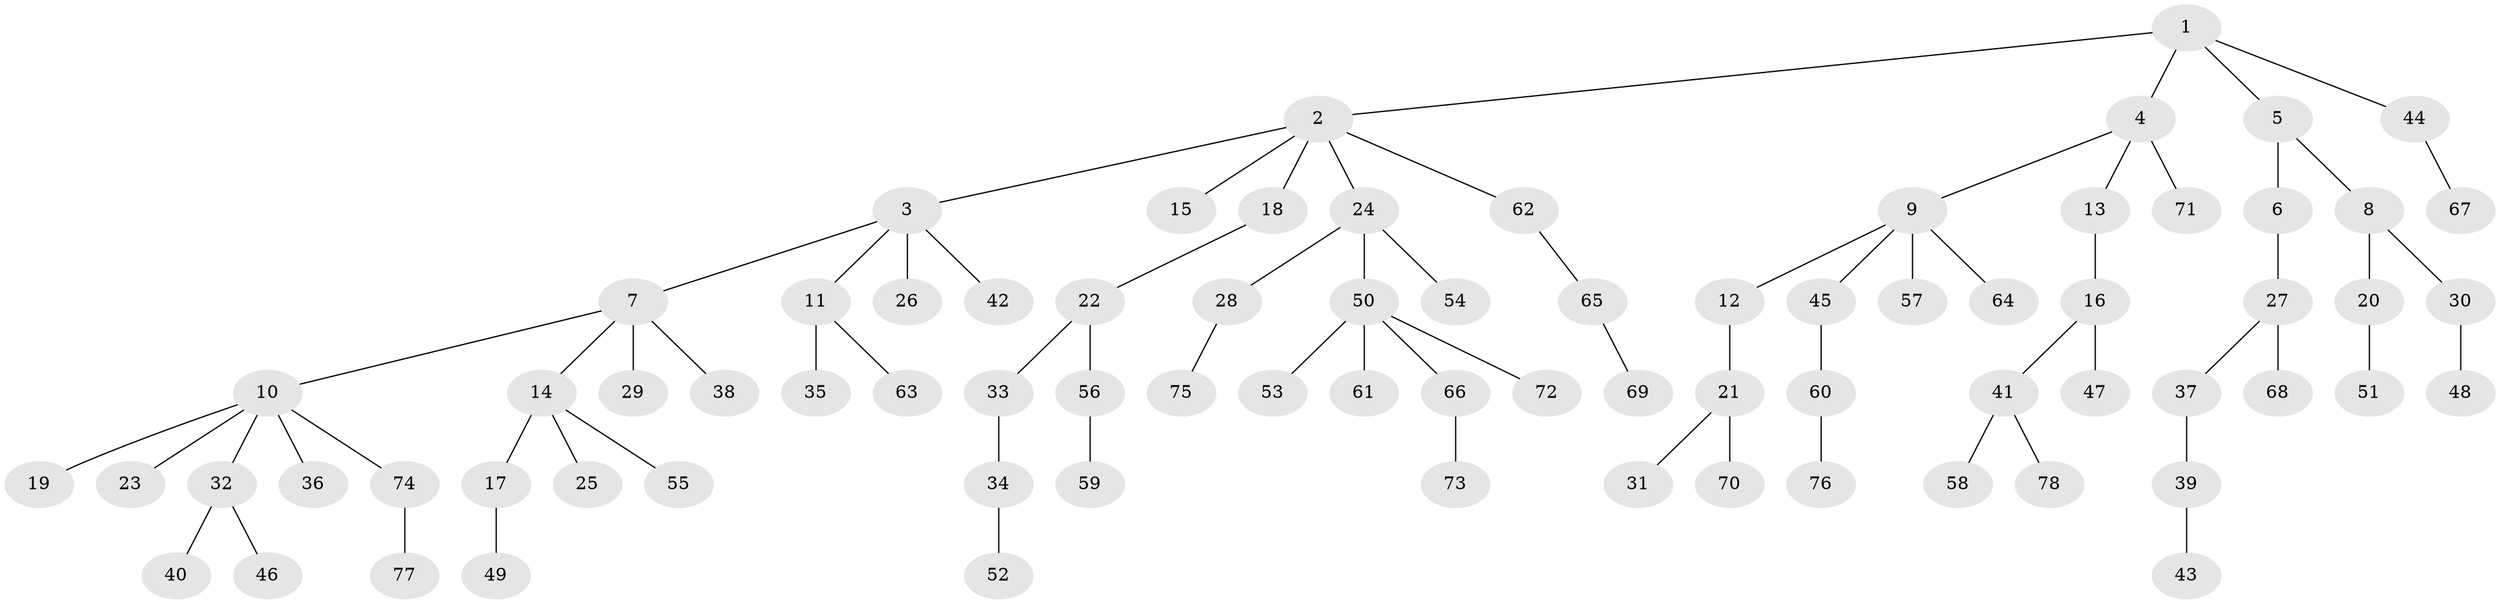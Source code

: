 // coarse degree distribution, {4: 0.09433962264150944, 5: 0.05660377358490566, 3: 0.07547169811320754, 7: 0.018867924528301886, 2: 0.18867924528301888, 1: 0.5660377358490566}
// Generated by graph-tools (version 1.1) at 2025/52/02/27/25 19:52:13]
// undirected, 78 vertices, 77 edges
graph export_dot {
graph [start="1"]
  node [color=gray90,style=filled];
  1;
  2;
  3;
  4;
  5;
  6;
  7;
  8;
  9;
  10;
  11;
  12;
  13;
  14;
  15;
  16;
  17;
  18;
  19;
  20;
  21;
  22;
  23;
  24;
  25;
  26;
  27;
  28;
  29;
  30;
  31;
  32;
  33;
  34;
  35;
  36;
  37;
  38;
  39;
  40;
  41;
  42;
  43;
  44;
  45;
  46;
  47;
  48;
  49;
  50;
  51;
  52;
  53;
  54;
  55;
  56;
  57;
  58;
  59;
  60;
  61;
  62;
  63;
  64;
  65;
  66;
  67;
  68;
  69;
  70;
  71;
  72;
  73;
  74;
  75;
  76;
  77;
  78;
  1 -- 2;
  1 -- 4;
  1 -- 5;
  1 -- 44;
  2 -- 3;
  2 -- 15;
  2 -- 18;
  2 -- 24;
  2 -- 62;
  3 -- 7;
  3 -- 11;
  3 -- 26;
  3 -- 42;
  4 -- 9;
  4 -- 13;
  4 -- 71;
  5 -- 6;
  5 -- 8;
  6 -- 27;
  7 -- 10;
  7 -- 14;
  7 -- 29;
  7 -- 38;
  8 -- 20;
  8 -- 30;
  9 -- 12;
  9 -- 45;
  9 -- 57;
  9 -- 64;
  10 -- 19;
  10 -- 23;
  10 -- 32;
  10 -- 36;
  10 -- 74;
  11 -- 35;
  11 -- 63;
  12 -- 21;
  13 -- 16;
  14 -- 17;
  14 -- 25;
  14 -- 55;
  16 -- 41;
  16 -- 47;
  17 -- 49;
  18 -- 22;
  20 -- 51;
  21 -- 31;
  21 -- 70;
  22 -- 33;
  22 -- 56;
  24 -- 28;
  24 -- 50;
  24 -- 54;
  27 -- 37;
  27 -- 68;
  28 -- 75;
  30 -- 48;
  32 -- 40;
  32 -- 46;
  33 -- 34;
  34 -- 52;
  37 -- 39;
  39 -- 43;
  41 -- 58;
  41 -- 78;
  44 -- 67;
  45 -- 60;
  50 -- 53;
  50 -- 61;
  50 -- 66;
  50 -- 72;
  56 -- 59;
  60 -- 76;
  62 -- 65;
  65 -- 69;
  66 -- 73;
  74 -- 77;
}
